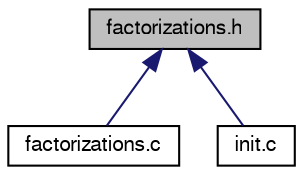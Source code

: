 digraph G
{
  edge [fontname="FreeSans",fontsize=10,labelfontname="FreeSans",labelfontsize=10];
  node [fontname="FreeSans",fontsize=10,shape=record];
  Node1 [label="factorizations.h",height=0.2,width=0.4,color="black", fillcolor="grey75", style="filled" fontcolor="black"];
  Node1 -> Node2 [dir=back,color="midnightblue",fontsize=10,style="solid",fontname="FreeSans"];
  Node2 [label="factorizations.c",height=0.2,width=0.4,color="black", fillcolor="white", style="filled",URL="$factorizations_8c.html"];
  Node1 -> Node3 [dir=back,color="midnightblue",fontsize=10,style="solid",fontname="FreeSans"];
  Node3 [label="init.c",height=0.2,width=0.4,color="black", fillcolor="white", style="filled",URL="$init_8c.html"];
}
